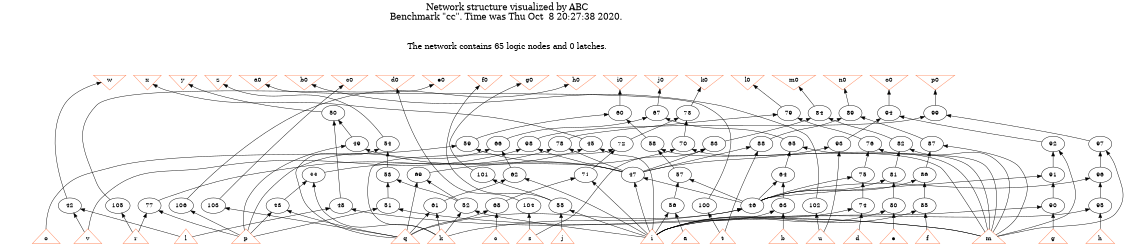 # Network structure generated by ABC

digraph network {
size = "7.5,10";
center = true;
edge [dir = back];

{
  node [shape = plaintext];
  edge [style = invis];
  LevelTitle1 [label=""];
  LevelTitle2 [label=""];
  Level5 [label = ""];
  Level4 [label = ""];
  Level3 [label = ""];
  Level2 [label = ""];
  Level1 [label = ""];
  Level0 [label = ""];
  LevelTitle1 ->  LevelTitle2 ->  Level5 ->  Level4 ->  Level3 ->  Level2 ->  Level1 ->  Level0;
}

{
  rank = same;
  LevelTitle1;
  title1 [shape=plaintext,
          fontsize=20,
          fontname = "Times-Roman",
          label="Network structure visualized by ABC\nBenchmark \"cc\". Time was Thu Oct  8 20:27:38 2020. "
         ];
}

{
  rank = same;
  LevelTitle2;
  title2 [shape=plaintext,
          fontsize=18,
          fontname = "Times-Roman",
          label="The network contains 65 logic nodes and 0 latches.\n"
         ];
}

{
  rank = same;
  Level5;
  Node22 [label = "w", shape = invtriangle, color = coral, fillcolor = coral];
  Node23 [label = "x", shape = invtriangle, color = coral, fillcolor = coral];
  Node24 [label = "y", shape = invtriangle, color = coral, fillcolor = coral];
  Node25 [label = "z", shape = invtriangle, color = coral, fillcolor = coral];
  Node26 [label = "a0", shape = invtriangle, color = coral, fillcolor = coral];
  Node27 [label = "b0", shape = invtriangle, color = coral, fillcolor = coral];
  Node28 [label = "c0", shape = invtriangle, color = coral, fillcolor = coral];
  Node29 [label = "d0", shape = invtriangle, color = coral, fillcolor = coral];
  Node30 [label = "e0", shape = invtriangle, color = coral, fillcolor = coral];
  Node31 [label = "f0", shape = invtriangle, color = coral, fillcolor = coral];
  Node32 [label = "g0", shape = invtriangle, color = coral, fillcolor = coral];
  Node33 [label = "h0", shape = invtriangle, color = coral, fillcolor = coral];
  Node34 [label = "i0", shape = invtriangle, color = coral, fillcolor = coral];
  Node35 [label = "j0", shape = invtriangle, color = coral, fillcolor = coral];
  Node36 [label = "k0", shape = invtriangle, color = coral, fillcolor = coral];
  Node37 [label = "l0", shape = invtriangle, color = coral, fillcolor = coral];
  Node38 [label = "m0", shape = invtriangle, color = coral, fillcolor = coral];
  Node39 [label = "n0", shape = invtriangle, color = coral, fillcolor = coral];
  Node40 [label = "o0", shape = invtriangle, color = coral, fillcolor = coral];
  Node41 [label = "p0", shape = invtriangle, color = coral, fillcolor = coral];
}

{
  rank = same;
  Level4;
  Node50 [label = "50\n", shape = ellipse];
  Node60 [label = "60\n", shape = ellipse];
  Node67 [label = "67\n", shape = ellipse];
  Node73 [label = "73\n", shape = ellipse];
  Node79 [label = "79\n", shape = ellipse];
  Node84 [label = "84\n", shape = ellipse];
  Node89 [label = "89\n", shape = ellipse];
  Node94 [label = "94\n", shape = ellipse];
  Node99 [label = "99\n", shape = ellipse];
}

{
  rank = same;
  Level3;
  Node45 [label = "45\n", shape = ellipse];
  Node49 [label = "49\n", shape = ellipse];
  Node54 [label = "54\n", shape = ellipse];
  Node58 [label = "58\n", shape = ellipse];
  Node59 [label = "59\n", shape = ellipse];
  Node65 [label = "65\n", shape = ellipse];
  Node66 [label = "66\n", shape = ellipse];
  Node70 [label = "70\n", shape = ellipse];
  Node72 [label = "72\n", shape = ellipse];
  Node76 [label = "76\n", shape = ellipse];
  Node78 [label = "78\n", shape = ellipse];
  Node82 [label = "82\n", shape = ellipse];
  Node83 [label = "83\n", shape = ellipse];
  Node87 [label = "87\n", shape = ellipse];
  Node88 [label = "88\n", shape = ellipse];
  Node92 [label = "92\n", shape = ellipse];
  Node93 [label = "93\n", shape = ellipse];
  Node97 [label = "97\n", shape = ellipse];
  Node98 [label = "98\n", shape = ellipse];
}

{
  rank = same;
  Level2;
  Node44 [label = "44\n", shape = ellipse];
  Node47 [label = "47\n", shape = ellipse];
  Node53 [label = "53\n", shape = ellipse];
  Node57 [label = "57\n", shape = ellipse];
  Node62 [label = "62\n", shape = ellipse];
  Node64 [label = "64\n", shape = ellipse];
  Node69 [label = "69\n", shape = ellipse];
  Node71 [label = "71\n", shape = ellipse];
  Node75 [label = "75\n", shape = ellipse];
  Node81 [label = "81\n", shape = ellipse];
  Node86 [label = "86\n", shape = ellipse];
  Node91 [label = "91\n", shape = ellipse];
  Node96 [label = "96\n", shape = ellipse];
  Node101 [label = "101\n", shape = ellipse];
}

{
  rank = same;
  Level1;
  Node42 [label = "42\n", shape = ellipse];
  Node43 [label = "43\n", shape = ellipse];
  Node46 [label = "46\n", shape = ellipse];
  Node48 [label = "48\n", shape = ellipse];
  Node51 [label = "51\n", shape = ellipse];
  Node52 [label = "52\n", shape = ellipse];
  Node55 [label = "55\n", shape = ellipse];
  Node56 [label = "56\n", shape = ellipse];
  Node61 [label = "61\n", shape = ellipse];
  Node63 [label = "63\n", shape = ellipse];
  Node68 [label = "68\n", shape = ellipse];
  Node74 [label = "74\n", shape = ellipse];
  Node77 [label = "77\n", shape = ellipse];
  Node80 [label = "80\n", shape = ellipse];
  Node85 [label = "85\n", shape = ellipse];
  Node90 [label = "90\n", shape = ellipse];
  Node95 [label = "95\n", shape = ellipse];
  Node100 [label = "100\n", shape = ellipse];
  Node102 [label = "102\n", shape = ellipse];
  Node103 [label = "103\n", shape = ellipse];
  Node104 [label = "104\n", shape = ellipse];
  Node105 [label = "105\n", shape = ellipse];
  Node106 [label = "106\n", shape = ellipse];
}

{
  rank = same;
  Level0;
  Node1 [label = "a", shape = triangle, color = coral, fillcolor = coral];
  Node2 [label = "b", shape = triangle, color = coral, fillcolor = coral];
  Node3 [label = "c", shape = triangle, color = coral, fillcolor = coral];
  Node4 [label = "d", shape = triangle, color = coral, fillcolor = coral];
  Node5 [label = "e", shape = triangle, color = coral, fillcolor = coral];
  Node6 [label = "f", shape = triangle, color = coral, fillcolor = coral];
  Node7 [label = "g", shape = triangle, color = coral, fillcolor = coral];
  Node8 [label = "h", shape = triangle, color = coral, fillcolor = coral];
  Node9 [label = "i", shape = triangle, color = coral, fillcolor = coral];
  Node10 [label = "j", shape = triangle, color = coral, fillcolor = coral];
  Node11 [label = "k", shape = triangle, color = coral, fillcolor = coral];
  Node12 [label = "l", shape = triangle, color = coral, fillcolor = coral];
  Node13 [label = "m", shape = triangle, color = coral, fillcolor = coral];
  Node14 [label = "o", shape = triangle, color = coral, fillcolor = coral];
  Node15 [label = "p", shape = triangle, color = coral, fillcolor = coral];
  Node16 [label = "q", shape = triangle, color = coral, fillcolor = coral];
  Node17 [label = "r", shape = triangle, color = coral, fillcolor = coral];
  Node18 [label = "s", shape = triangle, color = coral, fillcolor = coral];
  Node19 [label = "t", shape = triangle, color = coral, fillcolor = coral];
  Node20 [label = "u", shape = triangle, color = coral, fillcolor = coral];
  Node21 [label = "v", shape = triangle, color = coral, fillcolor = coral];
}

title1 -> title2 [style = invis];
title2 -> Node22 [style = invis];
title2 -> Node23 [style = invis];
title2 -> Node24 [style = invis];
title2 -> Node25 [style = invis];
title2 -> Node26 [style = invis];
title2 -> Node27 [style = invis];
title2 -> Node28 [style = invis];
title2 -> Node29 [style = invis];
title2 -> Node30 [style = invis];
title2 -> Node31 [style = invis];
title2 -> Node32 [style = invis];
title2 -> Node33 [style = invis];
title2 -> Node34 [style = invis];
title2 -> Node35 [style = invis];
title2 -> Node36 [style = invis];
title2 -> Node37 [style = invis];
title2 -> Node38 [style = invis];
title2 -> Node39 [style = invis];
title2 -> Node40 [style = invis];
title2 -> Node41 [style = invis];
Node22 -> Node23 [style = invis];
Node23 -> Node24 [style = invis];
Node24 -> Node25 [style = invis];
Node25 -> Node26 [style = invis];
Node26 -> Node27 [style = invis];
Node27 -> Node28 [style = invis];
Node28 -> Node29 [style = invis];
Node29 -> Node30 [style = invis];
Node30 -> Node31 [style = invis];
Node31 -> Node32 [style = invis];
Node32 -> Node33 [style = invis];
Node33 -> Node34 [style = invis];
Node34 -> Node35 [style = invis];
Node35 -> Node36 [style = invis];
Node36 -> Node37 [style = invis];
Node37 -> Node38 [style = invis];
Node38 -> Node39 [style = invis];
Node39 -> Node40 [style = invis];
Node40 -> Node41 [style = invis];
Node22 -> Node42 [style = solid];
Node23 -> Node45 [style = solid];
Node24 -> Node50 [style = solid];
Node25 -> Node54 [style = solid];
Node26 -> Node100 [style = solid];
Node27 -> Node102 [style = solid];
Node28 -> Node103 [style = solid];
Node29 -> Node104 [style = solid];
Node30 -> Node105 [style = solid];
Node31 -> Node55 [style = solid];
Node32 -> Node101 [style = solid];
Node33 -> Node106 [style = solid];
Node34 -> Node60 [style = solid];
Node35 -> Node67 [style = solid];
Node36 -> Node73 [style = solid];
Node37 -> Node79 [style = solid];
Node38 -> Node84 [style = solid];
Node39 -> Node89 [style = solid];
Node40 -> Node94 [style = solid];
Node41 -> Node99 [style = solid];
Node42 -> Node12 [style = solid];
Node42 -> Node21 [style = solid];
Node43 -> Node15 [style = solid];
Node43 -> Node16 [style = solid];
Node44 -> Node11 [style = solid];
Node44 -> Node43 [style = solid];
Node45 -> Node9 [style = solid];
Node45 -> Node44 [style = solid];
Node46 -> Node11 [style = solid];
Node46 -> Node16 [style = solid];
Node47 -> Node9 [style = solid];
Node47 -> Node46 [style = solid];
Node48 -> Node12 [style = solid];
Node48 -> Node13 [style = solid];
Node49 -> Node15 [style = solid];
Node49 -> Node47 [style = solid];
Node50 -> Node48 [style = solid];
Node50 -> Node49 [style = solid];
Node51 -> Node13 [style = solid];
Node51 -> Node15 [style = solid];
Node52 -> Node9 [style = solid];
Node52 -> Node11 [style = solid];
Node53 -> Node51 [style = solid];
Node53 -> Node52 [style = solid];
Node54 -> Node16 [style = solid];
Node54 -> Node53 [style = solid];
Node55 -> Node9 [style = solid];
Node55 -> Node10 [style = solid];
Node56 -> Node1 [style = solid];
Node56 -> Node9 [style = solid];
Node57 -> Node46 [style = solid];
Node57 -> Node56 [style = solid];
Node58 -> Node13 [style = solid];
Node58 -> Node57 [style = solid];
Node59 -> Node14 [style = solid];
Node59 -> Node47 [style = solid];
Node60 -> Node58 [style = solid];
Node60 -> Node59 [style = solid];
Node61 -> Node11 [style = solid];
Node61 -> Node16 [style = solid];
Node62 -> Node9 [style = solid];
Node62 -> Node61 [style = solid];
Node63 -> Node2 [style = solid];
Node63 -> Node9 [style = solid];
Node64 -> Node46 [style = solid];
Node64 -> Node63 [style = solid];
Node65 -> Node13 [style = solid];
Node65 -> Node64 [style = solid];
Node66 -> Node15 [style = solid];
Node66 -> Node62 [style = solid];
Node67 -> Node65 [style = solid];
Node67 -> Node66 [style = solid];
Node68 -> Node3 [style = solid];
Node68 -> Node16 [style = solid];
Node69 -> Node16 [style = solid];
Node69 -> Node52 [style = solid];
Node70 -> Node13 [style = solid];
Node70 -> Node69 [style = solid];
Node71 -> Node9 [style = solid];
Node71 -> Node68 [style = solid];
Node72 -> Node11 [style = solid];
Node72 -> Node71 [style = solid];
Node73 -> Node70 [style = solid];
Node73 -> Node72 [style = solid];
Node74 -> Node4 [style = solid];
Node74 -> Node9 [style = solid];
Node75 -> Node46 [style = solid];
Node75 -> Node74 [style = solid];
Node76 -> Node13 [style = solid];
Node76 -> Node75 [style = solid];
Node77 -> Node15 [style = solid];
Node77 -> Node17 [style = solid];
Node78 -> Node47 [style = solid];
Node78 -> Node77 [style = solid];
Node79 -> Node76 [style = solid];
Node79 -> Node78 [style = solid];
Node80 -> Node5 [style = solid];
Node80 -> Node9 [style = solid];
Node81 -> Node46 [style = solid];
Node81 -> Node80 [style = solid];
Node82 -> Node13 [style = solid];
Node82 -> Node81 [style = solid];
Node83 -> Node18 [style = solid];
Node83 -> Node47 [style = solid];
Node84 -> Node82 [style = solid];
Node84 -> Node83 [style = solid];
Node85 -> Node6 [style = solid];
Node85 -> Node9 [style = solid];
Node86 -> Node46 [style = solid];
Node86 -> Node85 [style = solid];
Node87 -> Node13 [style = solid];
Node87 -> Node86 [style = solid];
Node88 -> Node19 [style = solid];
Node88 -> Node47 [style = solid];
Node89 -> Node87 [style = solid];
Node89 -> Node88 [style = solid];
Node90 -> Node7 [style = solid];
Node90 -> Node9 [style = solid];
Node91 -> Node46 [style = solid];
Node91 -> Node90 [style = solid];
Node92 -> Node13 [style = solid];
Node92 -> Node91 [style = solid];
Node93 -> Node20 [style = solid];
Node93 -> Node47 [style = solid];
Node94 -> Node92 [style = solid];
Node94 -> Node93 [style = solid];
Node95 -> Node8 [style = solid];
Node95 -> Node9 [style = solid];
Node96 -> Node46 [style = solid];
Node96 -> Node95 [style = solid];
Node97 -> Node13 [style = solid];
Node97 -> Node96 [style = solid];
Node98 -> Node21 [style = solid];
Node98 -> Node47 [style = solid];
Node99 -> Node97 [style = solid];
Node99 -> Node98 [style = solid];
Node100 -> Node19 [style = solid];
Node101 -> Node55 [style = solid];
Node102 -> Node20 [style = solid];
Node103 -> Node16 [style = solid];
Node104 -> Node18 [style = solid];
Node105 -> Node17 [style = solid];
Node106 -> Node15 [style = solid];
}

